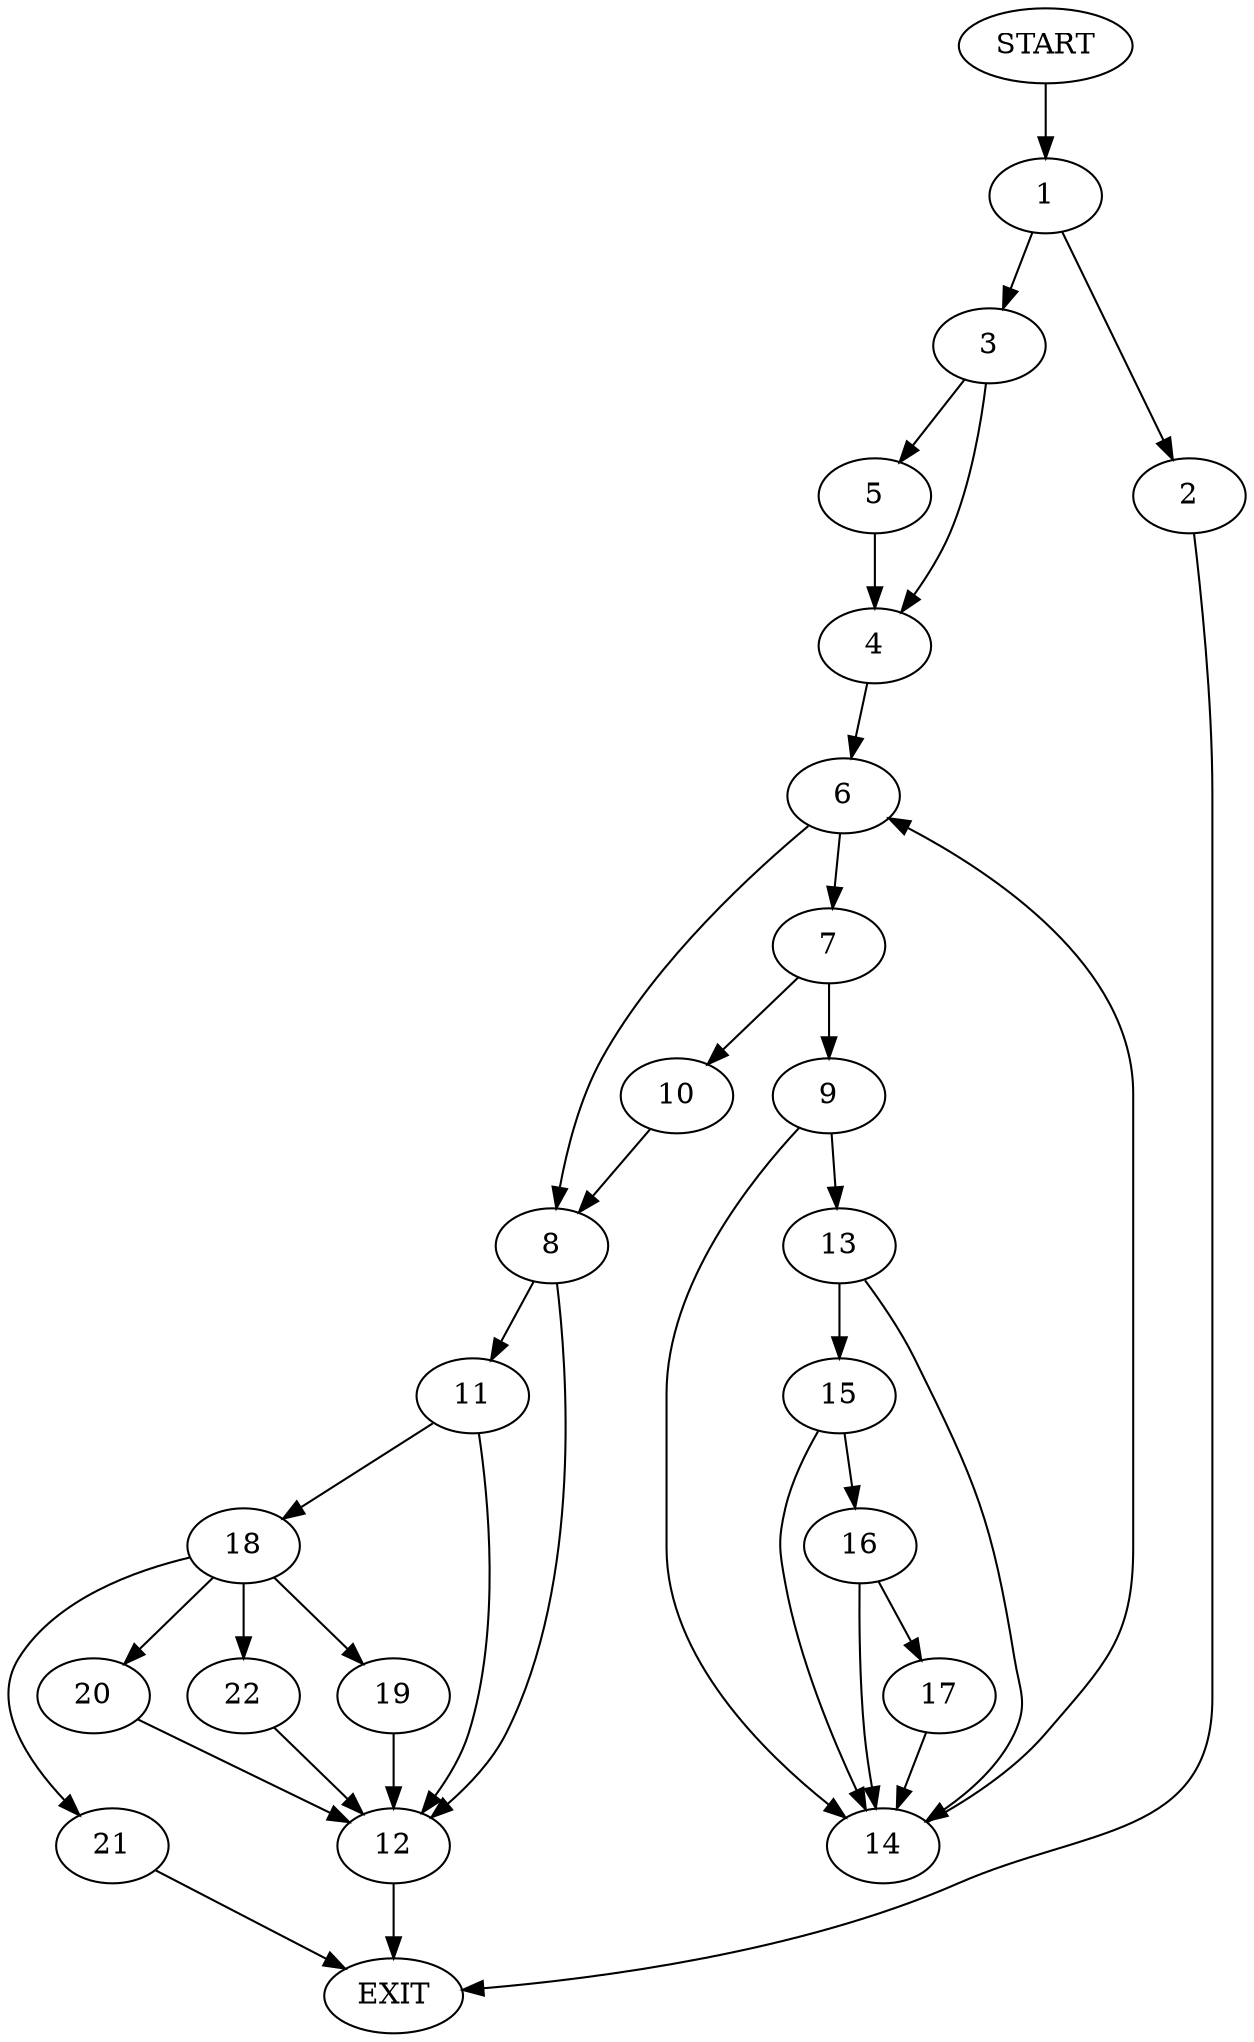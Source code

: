 digraph {
0 [label="START"]
23 [label="EXIT"]
0 -> 1
1 -> 2
1 -> 3
3 -> 4
3 -> 5
2 -> 23
4 -> 6
5 -> 4
6 -> 7
6 -> 8
7 -> 9
7 -> 10
8 -> 11
8 -> 12
10 -> 8
9 -> 13
9 -> 14
13 -> 15
13 -> 14
14 -> 6
15 -> 14
15 -> 16
16 -> 17
16 -> 14
17 -> 14
11 -> 12
11 -> 18
12 -> 23
18 -> 19
18 -> 20
18 -> 21
18 -> 22
19 -> 12
20 -> 12
21 -> 23
22 -> 12
}

